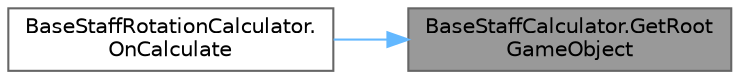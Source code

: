 digraph "BaseStaffCalculator.GetRootGameObject"
{
 // LATEX_PDF_SIZE
  bgcolor="transparent";
  edge [fontname=Helvetica,fontsize=10,labelfontname=Helvetica,labelfontsize=10];
  node [fontname=Helvetica,fontsize=10,shape=box,height=0.2,width=0.4];
  rankdir="RL";
  Node1 [id="Node000001",label="BaseStaffCalculator.GetRoot\lGameObject",height=0.2,width=0.4,color="gray40", fillcolor="grey60", style="filled", fontcolor="black",tooltip=" "];
  Node1 -> Node2 [id="edge2_Node000001_Node000002",dir="back",color="steelblue1",style="solid",tooltip=" "];
  Node2 [id="Node000002",label="BaseStaffRotationCalculator.\lOnCalculate",height=0.2,width=0.4,color="grey40", fillcolor="white", style="filled",URL="$class_base_staff_rotation_calculator.html#a85103d8148fe601df77e274195144302",tooltip=" "];
}
